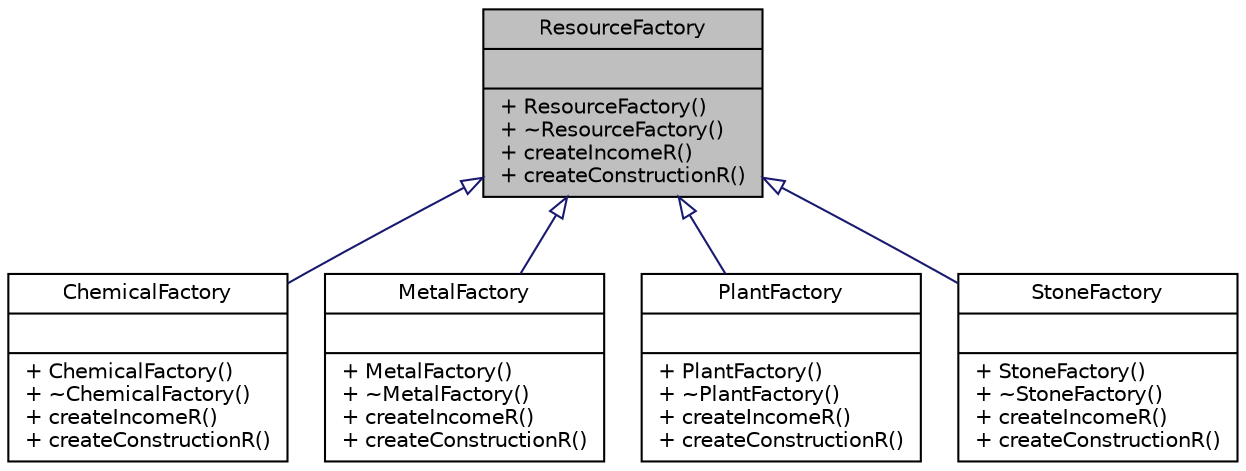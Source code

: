 digraph "ResourceFactory"
{
 // LATEX_PDF_SIZE
  edge [fontname="Helvetica",fontsize="10",labelfontname="Helvetica",labelfontsize="10"];
  node [fontname="Helvetica",fontsize="10",shape=record];
  Node1 [label="{ResourceFactory\n||+ ResourceFactory()\l+ ~ResourceFactory()\l+ createIncomeR()\l+ createConstructionR()\l}",height=0.2,width=0.4,color="black", fillcolor="grey75", style="filled", fontcolor="black",tooltip="Abstract Factory class for creating resources."];
  Node1 -> Node2 [dir="back",color="midnightblue",fontsize="10",style="solid",arrowtail="onormal"];
  Node2 [label="{ChemicalFactory\n||+ ChemicalFactory()\l+ ~ChemicalFactory()\l+ createIncomeR()\l+ createConstructionR()\l}",height=0.2,width=0.4,color="black", fillcolor="white", style="filled",URL="$classChemicalFactory.html",tooltip="A factory class for creating chemical resources used in construction and income generation."];
  Node1 -> Node3 [dir="back",color="midnightblue",fontsize="10",style="solid",arrowtail="onormal"];
  Node3 [label="{MetalFactory\n||+ MetalFactory()\l+ ~MetalFactory()\l+ createIncomeR()\l+ createConstructionR()\l}",height=0.2,width=0.4,color="black", fillcolor="white", style="filled",URL="$classMetalFactory.html",tooltip="A factory class for creating metal-related resources for income generation and construction."];
  Node1 -> Node4 [dir="back",color="midnightblue",fontsize="10",style="solid",arrowtail="onormal"];
  Node4 [label="{PlantFactory\n||+ PlantFactory()\l+ ~PlantFactory()\l+ createIncomeR()\l+ createConstructionR()\l}",height=0.2,width=0.4,color="black", fillcolor="white", style="filled",URL="$classPlantFactory.html",tooltip="A factory class for creating resources related to plants."];
  Node1 -> Node5 [dir="back",color="midnightblue",fontsize="10",style="solid",arrowtail="onormal"];
  Node5 [label="{StoneFactory\n||+ StoneFactory()\l+ ~StoneFactory()\l+ createIncomeR()\l+ createConstructionR()\l}",height=0.2,width=0.4,color="black", fillcolor="white", style="filled",URL="$classStoneFactory.html",tooltip="Factory class for creating stone resources, providing both income and construction products."];
}
